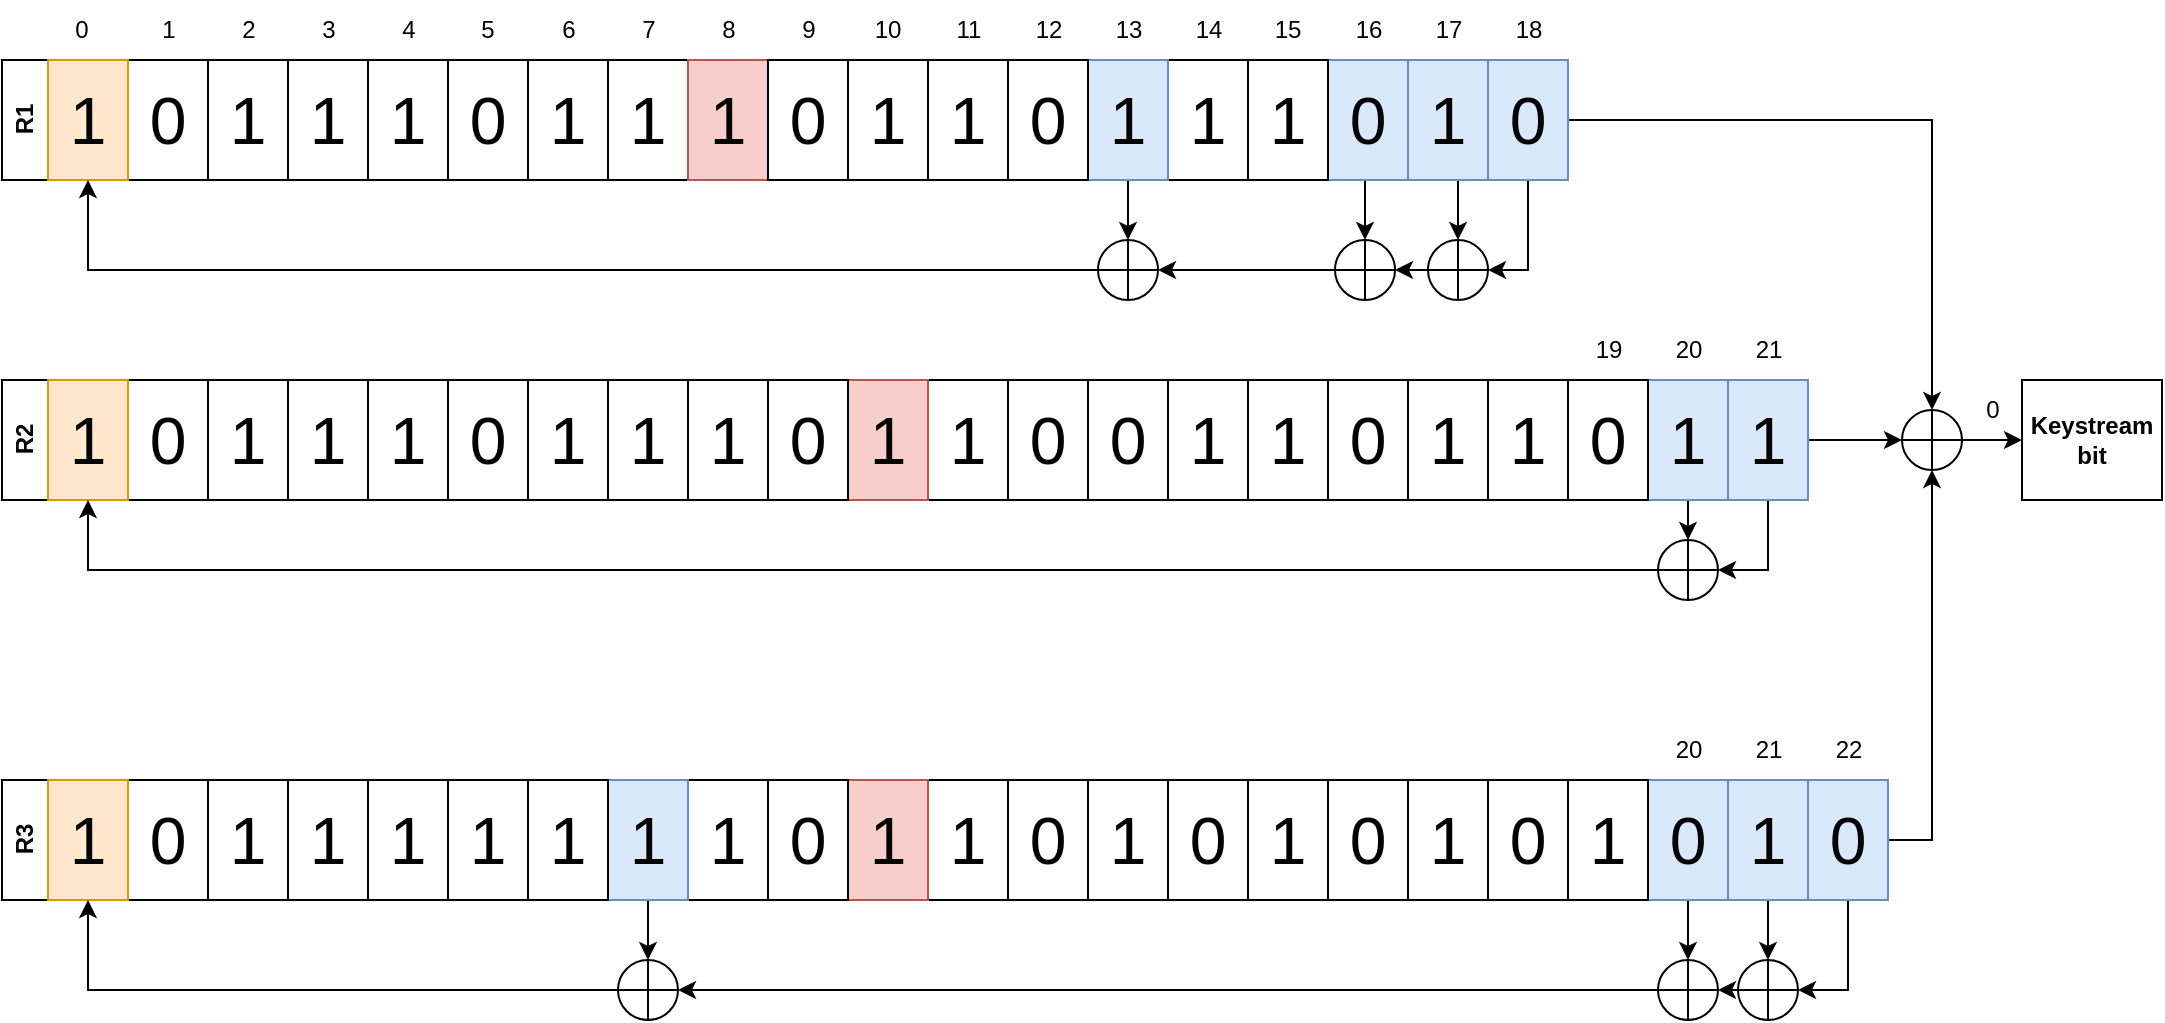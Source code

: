 <mxfile version="23.1.3" type="device">
  <diagram name="Stránka-1" id="olOWt7uCHdRaO86nPjoj">
    <mxGraphModel dx="1434" dy="759" grid="1" gridSize="10" guides="1" tooltips="1" connect="1" arrows="1" fold="1" page="1" pageScale="1" pageWidth="827" pageHeight="1169" math="0" shadow="0">
      <root>
        <mxCell id="0" />
        <mxCell id="1" parent="0" />
        <mxCell id="4GWG__iaIDDm-0D2_337-187" style="edgeStyle=orthogonalEdgeStyle;rounded=0;orthogonalLoop=1;jettySize=auto;html=1;exitX=1;exitY=0.5;exitDx=0;exitDy=0;entryX=0;entryY=0.5;entryDx=0;entryDy=0;" parent="1" source="4GWG__iaIDDm-0D2_337-28" target="4GWG__iaIDDm-0D2_337-184" edge="1">
          <mxGeometry relative="1" as="geometry" />
        </mxCell>
        <mxCell id="4GWG__iaIDDm-0D2_337-28" value="R2" style="swimlane;horizontal=0;whiteSpace=wrap;html=1;container=0;" parent="1" vertex="1">
          <mxGeometry x="180" y="550" width="900" height="60" as="geometry" />
        </mxCell>
        <mxCell id="4GWG__iaIDDm-0D2_337-46" value="0" style="rounded=0;whiteSpace=wrap;html=1;fontSize=33;container=0;" parent="1" vertex="1">
          <mxGeometry x="243" y="550" width="40" height="60" as="geometry" />
        </mxCell>
        <mxCell id="4GWG__iaIDDm-0D2_337-47" value="1" style="rounded=0;whiteSpace=wrap;html=1;fontSize=33;container=0;" parent="1" vertex="1">
          <mxGeometry x="283" y="550" width="40" height="60" as="geometry" />
        </mxCell>
        <mxCell id="4GWG__iaIDDm-0D2_337-186" style="edgeStyle=orthogonalEdgeStyle;rounded=0;orthogonalLoop=1;jettySize=auto;html=1;exitX=1;exitY=0.5;exitDx=0;exitDy=0;entryX=0.5;entryY=1;entryDx=0;entryDy=0;" parent="1" source="4GWG__iaIDDm-0D2_337-74" target="4GWG__iaIDDm-0D2_337-184" edge="1">
          <mxGeometry relative="1" as="geometry" />
        </mxCell>
        <mxCell id="4GWG__iaIDDm-0D2_337-74" value="R3" style="swimlane;horizontal=0;whiteSpace=wrap;html=1;container=0;" parent="1" vertex="1">
          <mxGeometry x="180" y="750" width="943" height="60" as="geometry" />
        </mxCell>
        <mxCell id="4GWG__iaIDDm-0D2_337-92" value="0" style="rounded=0;whiteSpace=wrap;html=1;fontSize=33;container=0;" parent="1" vertex="1">
          <mxGeometry x="243" y="750" width="40" height="60" as="geometry" />
        </mxCell>
        <mxCell id="4GWG__iaIDDm-0D2_337-93" value="1" style="rounded=0;whiteSpace=wrap;html=1;fontSize=33;container=0;" parent="1" vertex="1">
          <mxGeometry x="283" y="750" width="40" height="60" as="geometry" />
        </mxCell>
        <mxCell id="4GWG__iaIDDm-0D2_337-75" value="1" style="rounded=0;whiteSpace=wrap;html=1;fontSize=33;container=0;fillColor=#ffe6cc;strokeColor=#d79b00;" parent="1" vertex="1">
          <mxGeometry x="203" y="750" width="40" height="60" as="geometry" />
        </mxCell>
        <mxCell id="4GWG__iaIDDm-0D2_337-76" value="1" style="rounded=0;whiteSpace=wrap;html=1;fontSize=33;container=0;" parent="1" vertex="1">
          <mxGeometry x="323" y="750" width="40" height="60" as="geometry" />
        </mxCell>
        <mxCell id="4GWG__iaIDDm-0D2_337-77" value="1" style="rounded=0;whiteSpace=wrap;html=1;fontSize=33;container=0;" parent="1" vertex="1">
          <mxGeometry x="363" y="750" width="40" height="60" as="geometry" />
        </mxCell>
        <mxCell id="4GWG__iaIDDm-0D2_337-175" style="edgeStyle=orthogonalEdgeStyle;rounded=0;orthogonalLoop=1;jettySize=auto;html=1;exitX=0.5;exitY=1;exitDx=0;exitDy=0;entryX=0.5;entryY=0;entryDx=0;entryDy=0;" parent="1" source="4GWG__iaIDDm-0D2_337-78" target="4GWG__iaIDDm-0D2_337-172" edge="1">
          <mxGeometry relative="1" as="geometry" />
        </mxCell>
        <mxCell id="4GWG__iaIDDm-0D2_337-78" value="1" style="rounded=0;whiteSpace=wrap;html=1;fontSize=33;container=0;fillColor=#dae8fc;strokeColor=#6c8ebf;" parent="1" vertex="1">
          <mxGeometry x="483" y="750" width="40" height="60" as="geometry" />
        </mxCell>
        <mxCell id="4GWG__iaIDDm-0D2_337-79" value="1" style="rounded=0;whiteSpace=wrap;html=1;fontSize=33;container=0;" parent="1" vertex="1">
          <mxGeometry x="443" y="750" width="40" height="60" as="geometry" />
        </mxCell>
        <mxCell id="4GWG__iaIDDm-0D2_337-80" value="1" style="rounded=0;whiteSpace=wrap;html=1;fontSize=33;container=0;" parent="1" vertex="1">
          <mxGeometry x="403" y="750" width="40" height="60" as="geometry" />
        </mxCell>
        <mxCell id="4GWG__iaIDDm-0D2_337-81" value="1" style="rounded=0;whiteSpace=wrap;html=1;fontSize=33;container=0;fillColor=none;strokeColor=none;" parent="1" vertex="1">
          <mxGeometry x="523" y="750" width="40" height="60" as="geometry" />
        </mxCell>
        <mxCell id="4GWG__iaIDDm-0D2_337-82" value="1" style="rounded=0;whiteSpace=wrap;html=1;fontSize=33;container=0;" parent="1" vertex="1">
          <mxGeometry x="643" y="750" width="40" height="60" as="geometry" />
        </mxCell>
        <mxCell id="4GWG__iaIDDm-0D2_337-83" value="1" style="rounded=0;whiteSpace=wrap;html=1;fontSize=33;container=0;fillColor=#f8cecc;strokeColor=#b85450;" parent="1" vertex="1">
          <mxGeometry x="603" y="750" width="40" height="60" as="geometry" />
        </mxCell>
        <mxCell id="4GWG__iaIDDm-0D2_337-84" value="0" style="rounded=0;whiteSpace=wrap;html=1;fontSize=33;container=0;" parent="1" vertex="1">
          <mxGeometry x="563" y="750" width="40" height="60" as="geometry" />
        </mxCell>
        <mxCell id="4GWG__iaIDDm-0D2_337-85" value="0" style="rounded=0;whiteSpace=wrap;html=1;fontSize=33;container=0;" parent="1" vertex="1">
          <mxGeometry x="923" y="750" width="40" height="60" as="geometry" />
        </mxCell>
        <mxCell id="4GWG__iaIDDm-0D2_337-86" value="1" style="rounded=0;whiteSpace=wrap;html=1;fontSize=33;container=0;" parent="1" vertex="1">
          <mxGeometry x="883" y="750" width="40" height="60" as="geometry" />
        </mxCell>
        <mxCell id="4GWG__iaIDDm-0D2_337-87" value="0" style="rounded=0;whiteSpace=wrap;html=1;fontSize=33;container=0;" parent="1" vertex="1">
          <mxGeometry x="843" y="750" width="40" height="60" as="geometry" />
        </mxCell>
        <mxCell id="4GWG__iaIDDm-0D2_337-88" value="1" style="rounded=0;whiteSpace=wrap;html=1;fontSize=33;container=0;" parent="1" vertex="1">
          <mxGeometry x="803" y="750" width="40" height="60" as="geometry" />
        </mxCell>
        <mxCell id="4GWG__iaIDDm-0D2_337-89" value="0" style="rounded=0;whiteSpace=wrap;html=1;fontSize=33;container=0;" parent="1" vertex="1">
          <mxGeometry x="763" y="750" width="40" height="60" as="geometry" />
        </mxCell>
        <mxCell id="4GWG__iaIDDm-0D2_337-90" value="1" style="rounded=0;whiteSpace=wrap;html=1;fontSize=33;container=0;" parent="1" vertex="1">
          <mxGeometry x="723" y="750" width="40" height="60" as="geometry" />
        </mxCell>
        <mxCell id="4GWG__iaIDDm-0D2_337-91" value="0" style="rounded=0;whiteSpace=wrap;html=1;fontSize=33;container=0;" parent="1" vertex="1">
          <mxGeometry x="683" y="750" width="40" height="60" as="geometry" />
        </mxCell>
        <mxCell id="4GWG__iaIDDm-0D2_337-188" style="edgeStyle=orthogonalEdgeStyle;rounded=0;orthogonalLoop=1;jettySize=auto;html=1;exitX=1;exitY=0.5;exitDx=0;exitDy=0;entryX=0.5;entryY=0;entryDx=0;entryDy=0;" parent="1" source="4GWG__iaIDDm-0D2_337-5" target="4GWG__iaIDDm-0D2_337-184" edge="1">
          <mxGeometry relative="1" as="geometry" />
        </mxCell>
        <mxCell id="4GWG__iaIDDm-0D2_337-5" value="R1" style="swimlane;horizontal=0;whiteSpace=wrap;html=1;container=0;" parent="1" vertex="1">
          <mxGeometry x="180" y="390" width="780" height="60" as="geometry" />
        </mxCell>
        <mxCell id="4GWG__iaIDDm-0D2_337-10" value="0" style="rounded=0;whiteSpace=wrap;html=1;fontSize=33;container=0;" parent="1" vertex="1">
          <mxGeometry x="243" y="390" width="40" height="60" as="geometry" />
        </mxCell>
        <mxCell id="4GWG__iaIDDm-0D2_337-11" value="1" style="rounded=0;whiteSpace=wrap;html=1;fontSize=33;container=0;" parent="1" vertex="1">
          <mxGeometry x="283" y="390" width="40" height="60" as="geometry" />
        </mxCell>
        <mxCell id="4GWG__iaIDDm-0D2_337-9" value="1" style="rounded=0;whiteSpace=wrap;html=1;fontSize=33;container=0;fillColor=#ffe6cc;strokeColor=#d79b00;" parent="1" vertex="1">
          <mxGeometry x="203" y="390" width="40" height="60" as="geometry" />
        </mxCell>
        <mxCell id="4GWG__iaIDDm-0D2_337-12" value="1" style="rounded=0;whiteSpace=wrap;html=1;fontSize=33;container=0;" parent="1" vertex="1">
          <mxGeometry x="323" y="390" width="40" height="60" as="geometry" />
        </mxCell>
        <mxCell id="4GWG__iaIDDm-0D2_337-13" value="1" style="rounded=0;whiteSpace=wrap;html=1;fontSize=33;container=0;" parent="1" vertex="1">
          <mxGeometry x="363" y="390" width="40" height="60" as="geometry" />
        </mxCell>
        <mxCell id="4GWG__iaIDDm-0D2_337-14" value="1" style="rounded=0;whiteSpace=wrap;html=1;fontSize=33;container=0;" parent="1" vertex="1">
          <mxGeometry x="483" y="390" width="40" height="60" as="geometry" />
        </mxCell>
        <mxCell id="4GWG__iaIDDm-0D2_337-15" value="1" style="rounded=0;whiteSpace=wrap;html=1;fontSize=33;container=0;" parent="1" vertex="1">
          <mxGeometry x="443" y="390" width="40" height="60" as="geometry" />
        </mxCell>
        <mxCell id="4GWG__iaIDDm-0D2_337-16" value="0" style="rounded=0;whiteSpace=wrap;html=1;fontSize=33;container=0;" parent="1" vertex="1">
          <mxGeometry x="403" y="390" width="40" height="60" as="geometry" />
        </mxCell>
        <mxCell id="4GWG__iaIDDm-0D2_337-17" value="1" style="rounded=0;whiteSpace=wrap;html=1;fontSize=33;container=0;fillColor=#f8cecc;strokeColor=#b85450;" parent="1" vertex="1">
          <mxGeometry x="523" y="390" width="40" height="60" as="geometry" />
        </mxCell>
        <mxCell id="4GWG__iaIDDm-0D2_337-18" value="1" style="rounded=0;whiteSpace=wrap;html=1;fontSize=33;container=0;" parent="1" vertex="1">
          <mxGeometry x="643" y="390" width="40" height="60" as="geometry" />
        </mxCell>
        <mxCell id="4GWG__iaIDDm-0D2_337-19" value="1" style="rounded=0;whiteSpace=wrap;html=1;fontSize=33;fillColor=none;strokeColor=default;container=0;" parent="1" vertex="1">
          <mxGeometry x="603" y="390" width="40" height="60" as="geometry" />
        </mxCell>
        <mxCell id="4GWG__iaIDDm-0D2_337-20" value="0" style="rounded=0;whiteSpace=wrap;html=1;fontSize=33;container=0;" parent="1" vertex="1">
          <mxGeometry x="563" y="390" width="40" height="60" as="geometry" />
        </mxCell>
        <mxCell id="4GWG__iaIDDm-0D2_337-159" style="edgeStyle=orthogonalEdgeStyle;rounded=0;orthogonalLoop=1;jettySize=auto;html=1;exitX=0.5;exitY=1;exitDx=0;exitDy=0;entryX=1;entryY=0.5;entryDx=0;entryDy=0;" parent="1" source="4GWG__iaIDDm-0D2_337-21" target="4GWG__iaIDDm-0D2_337-154" edge="1">
          <mxGeometry relative="1" as="geometry">
            <Array as="points">
              <mxPoint x="943" y="495" />
            </Array>
          </mxGeometry>
        </mxCell>
        <mxCell id="4GWG__iaIDDm-0D2_337-21" value="0" style="rounded=0;whiteSpace=wrap;html=1;fontSize=33;container=0;fillColor=#dae8fc;strokeColor=#6c8ebf;" parent="1" vertex="1">
          <mxGeometry x="923" y="390" width="40" height="60" as="geometry" />
        </mxCell>
        <mxCell id="4GWG__iaIDDm-0D2_337-158" style="edgeStyle=orthogonalEdgeStyle;rounded=0;orthogonalLoop=1;jettySize=auto;html=1;exitX=0.5;exitY=1;exitDx=0;exitDy=0;entryX=0.5;entryY=0;entryDx=0;entryDy=0;" parent="1" source="4GWG__iaIDDm-0D2_337-22" target="4GWG__iaIDDm-0D2_337-154" edge="1">
          <mxGeometry relative="1" as="geometry" />
        </mxCell>
        <mxCell id="4GWG__iaIDDm-0D2_337-22" value="1" style="rounded=0;whiteSpace=wrap;html=1;fontSize=33;container=0;fillColor=#dae8fc;strokeColor=#6c8ebf;" parent="1" vertex="1">
          <mxGeometry x="883" y="390" width="40" height="60" as="geometry" />
        </mxCell>
        <mxCell id="4GWG__iaIDDm-0D2_337-183" style="edgeStyle=orthogonalEdgeStyle;rounded=0;orthogonalLoop=1;jettySize=auto;html=1;exitX=0.5;exitY=1;exitDx=0;exitDy=0;entryX=0.5;entryY=0;entryDx=0;entryDy=0;" parent="1" source="4GWG__iaIDDm-0D2_337-23" target="4GWG__iaIDDm-0D2_337-155" edge="1">
          <mxGeometry relative="1" as="geometry" />
        </mxCell>
        <mxCell id="4GWG__iaIDDm-0D2_337-23" value="0" style="rounded=0;whiteSpace=wrap;html=1;fontSize=33;container=0;fillColor=#dae8fc;strokeColor=#6c8ebf;" parent="1" vertex="1">
          <mxGeometry x="843" y="390" width="40" height="60" as="geometry" />
        </mxCell>
        <mxCell id="4GWG__iaIDDm-0D2_337-24" value="1" style="rounded=0;whiteSpace=wrap;html=1;fontSize=33;container=0;" parent="1" vertex="1">
          <mxGeometry x="803" y="390" width="40" height="60" as="geometry" />
        </mxCell>
        <mxCell id="4GWG__iaIDDm-0D2_337-25" value="1" style="rounded=0;whiteSpace=wrap;html=1;fontSize=33;container=0;" parent="1" vertex="1">
          <mxGeometry x="763" y="390" width="40" height="60" as="geometry" />
        </mxCell>
        <mxCell id="4GWG__iaIDDm-0D2_337-182" style="edgeStyle=orthogonalEdgeStyle;rounded=0;orthogonalLoop=1;jettySize=auto;html=1;exitX=0.5;exitY=1;exitDx=0;exitDy=0;entryX=0.5;entryY=0;entryDx=0;entryDy=0;" parent="1" source="4GWG__iaIDDm-0D2_337-26" target="4GWG__iaIDDm-0D2_337-153" edge="1">
          <mxGeometry relative="1" as="geometry" />
        </mxCell>
        <mxCell id="4GWG__iaIDDm-0D2_337-26" value="1" style="rounded=0;whiteSpace=wrap;html=1;fontSize=33;container=0;fillColor=#dae8fc;strokeColor=#6c8ebf;" parent="1" vertex="1">
          <mxGeometry x="723" y="390" width="40" height="60" as="geometry" />
        </mxCell>
        <mxCell id="4GWG__iaIDDm-0D2_337-27" value="0" style="rounded=0;whiteSpace=wrap;html=1;fontSize=33;container=0;" parent="1" vertex="1">
          <mxGeometry x="683" y="390" width="40" height="60" as="geometry" />
        </mxCell>
        <mxCell id="4GWG__iaIDDm-0D2_337-29" value="1" style="rounded=0;whiteSpace=wrap;html=1;fontSize=33;container=0;fillColor=#ffe6cc;strokeColor=#d79b00;" parent="1" vertex="1">
          <mxGeometry x="203" y="550" width="40" height="60" as="geometry" />
        </mxCell>
        <mxCell id="4GWG__iaIDDm-0D2_337-30" value="1" style="rounded=0;whiteSpace=wrap;html=1;fontSize=33;container=0;" parent="1" vertex="1">
          <mxGeometry x="323" y="550" width="40" height="60" as="geometry" />
        </mxCell>
        <mxCell id="4GWG__iaIDDm-0D2_337-31" value="1" style="rounded=0;whiteSpace=wrap;html=1;fontSize=33;container=0;" parent="1" vertex="1">
          <mxGeometry x="363" y="550" width="40" height="60" as="geometry" />
        </mxCell>
        <mxCell id="4GWG__iaIDDm-0D2_337-32" value="1" style="rounded=0;whiteSpace=wrap;html=1;fontSize=33;container=0;" parent="1" vertex="1">
          <mxGeometry x="483" y="550" width="40" height="60" as="geometry" />
        </mxCell>
        <mxCell id="4GWG__iaIDDm-0D2_337-33" value="1" style="rounded=0;whiteSpace=wrap;html=1;fontSize=33;container=0;" parent="1" vertex="1">
          <mxGeometry x="443" y="550" width="40" height="60" as="geometry" />
        </mxCell>
        <mxCell id="4GWG__iaIDDm-0D2_337-34" value="0" style="rounded=0;whiteSpace=wrap;html=1;fontSize=33;container=0;" parent="1" vertex="1">
          <mxGeometry x="403" y="550" width="40" height="60" as="geometry" />
        </mxCell>
        <mxCell id="4GWG__iaIDDm-0D2_337-35" value="1" style="rounded=0;whiteSpace=wrap;html=1;fontSize=33;fillColor=none;strokeColor=none;container=0;" parent="1" vertex="1">
          <mxGeometry x="523" y="550" width="40" height="60" as="geometry" />
        </mxCell>
        <mxCell id="4GWG__iaIDDm-0D2_337-36" value="1" style="rounded=0;whiteSpace=wrap;html=1;fontSize=33;container=0;" parent="1" vertex="1">
          <mxGeometry x="643" y="550" width="40" height="60" as="geometry" />
        </mxCell>
        <mxCell id="4GWG__iaIDDm-0D2_337-37" value="1" style="rounded=0;whiteSpace=wrap;html=1;fontSize=33;container=0;fillColor=#f8cecc;strokeColor=#b85450;" parent="1" vertex="1">
          <mxGeometry x="603" y="550" width="40" height="60" as="geometry" />
        </mxCell>
        <mxCell id="4GWG__iaIDDm-0D2_337-38" value="0" style="rounded=0;whiteSpace=wrap;html=1;fontSize=33;container=0;" parent="1" vertex="1">
          <mxGeometry x="563" y="550" width="40" height="60" as="geometry" />
        </mxCell>
        <mxCell id="4GWG__iaIDDm-0D2_337-39" value="1" style="rounded=0;whiteSpace=wrap;html=1;fontSize=33;container=0;" parent="1" vertex="1">
          <mxGeometry x="923" y="550" width="40" height="60" as="geometry" />
        </mxCell>
        <mxCell id="4GWG__iaIDDm-0D2_337-40" value="1" style="rounded=0;whiteSpace=wrap;html=1;fontSize=33;container=0;" parent="1" vertex="1">
          <mxGeometry x="883" y="550" width="40" height="60" as="geometry" />
        </mxCell>
        <mxCell id="4GWG__iaIDDm-0D2_337-41" value="0" style="rounded=0;whiteSpace=wrap;html=1;fontSize=33;container=0;" parent="1" vertex="1">
          <mxGeometry x="843" y="550" width="40" height="60" as="geometry" />
        </mxCell>
        <mxCell id="4GWG__iaIDDm-0D2_337-42" value="1" style="rounded=0;whiteSpace=wrap;html=1;fontSize=33;container=0;" parent="1" vertex="1">
          <mxGeometry x="803" y="550" width="40" height="60" as="geometry" />
        </mxCell>
        <mxCell id="4GWG__iaIDDm-0D2_337-43" value="1" style="rounded=0;whiteSpace=wrap;html=1;fontSize=33;container=0;" parent="1" vertex="1">
          <mxGeometry x="763" y="550" width="40" height="60" as="geometry" />
        </mxCell>
        <mxCell id="4GWG__iaIDDm-0D2_337-44" value="0" style="rounded=0;whiteSpace=wrap;html=1;fontSize=33;container=0;" parent="1" vertex="1">
          <mxGeometry x="723" y="550" width="40" height="60" as="geometry" />
        </mxCell>
        <mxCell id="4GWG__iaIDDm-0D2_337-45" value="0" style="rounded=0;whiteSpace=wrap;html=1;fontSize=33;container=0;" parent="1" vertex="1">
          <mxGeometry x="683" y="550" width="40" height="60" as="geometry" />
        </mxCell>
        <mxCell id="4GWG__iaIDDm-0D2_337-163" style="edgeStyle=orthogonalEdgeStyle;rounded=0;orthogonalLoop=1;jettySize=auto;html=1;exitX=0.5;exitY=1;exitDx=0;exitDy=0;entryX=1;entryY=0.5;entryDx=0;entryDy=0;" parent="1" source="4GWG__iaIDDm-0D2_337-119" target="4GWG__iaIDDm-0D2_337-161" edge="1">
          <mxGeometry relative="1" as="geometry" />
        </mxCell>
        <mxCell id="4GWG__iaIDDm-0D2_337-119" value="1" style="rounded=0;whiteSpace=wrap;html=1;fontSize=33;container=0;fillColor=#dae8fc;strokeColor=#6c8ebf;" parent="1" vertex="1">
          <mxGeometry x="1043" y="550" width="40" height="60" as="geometry" />
        </mxCell>
        <mxCell id="4GWG__iaIDDm-0D2_337-162" style="edgeStyle=orthogonalEdgeStyle;rounded=0;orthogonalLoop=1;jettySize=auto;html=1;exitX=0.5;exitY=1;exitDx=0;exitDy=0;entryX=0.5;entryY=0;entryDx=0;entryDy=0;" parent="1" source="4GWG__iaIDDm-0D2_337-118" target="4GWG__iaIDDm-0D2_337-161" edge="1">
          <mxGeometry relative="1" as="geometry" />
        </mxCell>
        <mxCell id="4GWG__iaIDDm-0D2_337-118" value="1" style="rounded=0;whiteSpace=wrap;html=1;fontSize=33;container=0;fillColor=#dae8fc;strokeColor=#6c8ebf;" parent="1" vertex="1">
          <mxGeometry x="1003" y="550" width="40" height="60" as="geometry" />
        </mxCell>
        <mxCell id="4GWG__iaIDDm-0D2_337-120" value="0" style="rounded=0;whiteSpace=wrap;html=1;fontSize=33;container=0;" parent="1" vertex="1">
          <mxGeometry x="963" y="550" width="40" height="60" as="geometry" />
        </mxCell>
        <mxCell id="4GWG__iaIDDm-0D2_337-170" value="" style="edgeStyle=orthogonalEdgeStyle;rounded=0;orthogonalLoop=1;jettySize=auto;html=1;" parent="1" source="4GWG__iaIDDm-0D2_337-121" target="4GWG__iaIDDm-0D2_337-168" edge="1">
          <mxGeometry relative="1" as="geometry" />
        </mxCell>
        <mxCell id="4GWG__iaIDDm-0D2_337-121" value="0" style="rounded=0;whiteSpace=wrap;html=1;fontSize=33;container=0;fillColor=#dae8fc;strokeColor=#6c8ebf;" parent="1" vertex="1">
          <mxGeometry x="1003" y="750" width="40" height="60" as="geometry" />
        </mxCell>
        <mxCell id="4GWG__iaIDDm-0D2_337-122" value="1" style="rounded=0;whiteSpace=wrap;html=1;fontSize=33;container=0;" parent="1" vertex="1">
          <mxGeometry x="963" y="750" width="40" height="60" as="geometry" />
        </mxCell>
        <mxCell id="4GWG__iaIDDm-0D2_337-167" style="edgeStyle=orthogonalEdgeStyle;rounded=0;orthogonalLoop=1;jettySize=auto;html=1;exitX=0.5;exitY=1;exitDx=0;exitDy=0;entryX=0.5;entryY=0;entryDx=0;entryDy=0;" parent="1" source="4GWG__iaIDDm-0D2_337-123" target="4GWG__iaIDDm-0D2_337-165" edge="1">
          <mxGeometry relative="1" as="geometry" />
        </mxCell>
        <mxCell id="4GWG__iaIDDm-0D2_337-123" value="1" style="rounded=0;whiteSpace=wrap;html=1;fontSize=33;container=0;fillColor=#dae8fc;strokeColor=#6c8ebf;" parent="1" vertex="1">
          <mxGeometry x="1043" y="750" width="40" height="60" as="geometry" />
        </mxCell>
        <mxCell id="4GWG__iaIDDm-0D2_337-185" style="edgeStyle=orthogonalEdgeStyle;rounded=0;orthogonalLoop=1;jettySize=auto;html=1;exitX=0.5;exitY=1;exitDx=0;exitDy=0;entryX=1;entryY=0.5;entryDx=0;entryDy=0;" parent="1" source="4GWG__iaIDDm-0D2_337-124" target="4GWG__iaIDDm-0D2_337-165" edge="1">
          <mxGeometry relative="1" as="geometry" />
        </mxCell>
        <mxCell id="4GWG__iaIDDm-0D2_337-124" value="0" style="rounded=0;whiteSpace=wrap;html=1;fontSize=33;container=0;fillColor=#dae8fc;strokeColor=#6c8ebf;" parent="1" vertex="1">
          <mxGeometry x="1083" y="750" width="40" height="60" as="geometry" />
        </mxCell>
        <mxCell id="4GWG__iaIDDm-0D2_337-128" value="0" style="text;html=1;strokeColor=none;fillColor=none;align=center;verticalAlign=middle;whiteSpace=wrap;rounded=0;flipH=0;flipV=0;rotation=0;" parent="1" vertex="1">
          <mxGeometry x="210.25" y="360" width="20" height="30" as="geometry" />
        </mxCell>
        <mxCell id="4GWG__iaIDDm-0D2_337-129" value="1" style="text;html=1;strokeColor=none;fillColor=none;align=center;verticalAlign=middle;whiteSpace=wrap;rounded=0;flipH=0;flipV=0;rotation=0;" parent="1" vertex="1">
          <mxGeometry x="246.5" y="360" width="33" height="30" as="geometry" />
        </mxCell>
        <mxCell id="4GWG__iaIDDm-0D2_337-131" value="2" style="text;html=1;strokeColor=none;fillColor=none;align=center;verticalAlign=middle;whiteSpace=wrap;rounded=0;flipH=0;flipV=0;rotation=0;" parent="1" vertex="1">
          <mxGeometry x="286.5" y="360" width="33" height="30" as="geometry" />
        </mxCell>
        <mxCell id="4GWG__iaIDDm-0D2_337-132" value="3" style="text;html=1;strokeColor=none;fillColor=none;align=center;verticalAlign=middle;whiteSpace=wrap;rounded=0;flipH=0;flipV=0;rotation=0;" parent="1" vertex="1">
          <mxGeometry x="326.5" y="360" width="33" height="30" as="geometry" />
        </mxCell>
        <mxCell id="4GWG__iaIDDm-0D2_337-133" value="4" style="text;html=1;strokeColor=none;fillColor=none;align=center;verticalAlign=middle;whiteSpace=wrap;rounded=0;flipH=0;flipV=0;rotation=0;" parent="1" vertex="1">
          <mxGeometry x="366.5" y="360" width="33" height="30" as="geometry" />
        </mxCell>
        <mxCell id="4GWG__iaIDDm-0D2_337-134" value="5" style="text;html=1;strokeColor=none;fillColor=none;align=center;verticalAlign=middle;whiteSpace=wrap;rounded=0;flipH=0;flipV=0;rotation=0;" parent="1" vertex="1">
          <mxGeometry x="413" y="360" width="20" height="30" as="geometry" />
        </mxCell>
        <mxCell id="4GWG__iaIDDm-0D2_337-135" value="6" style="text;html=1;strokeColor=none;fillColor=none;align=center;verticalAlign=middle;whiteSpace=wrap;rounded=0;flipH=0;flipV=0;rotation=0;" parent="1" vertex="1">
          <mxGeometry x="446.5" y="360" width="33" height="30" as="geometry" />
        </mxCell>
        <mxCell id="4GWG__iaIDDm-0D2_337-136" value="7" style="text;html=1;strokeColor=none;fillColor=none;align=center;verticalAlign=middle;whiteSpace=wrap;rounded=0;flipH=0;flipV=0;rotation=0;" parent="1" vertex="1">
          <mxGeometry x="486.5" y="360" width="33" height="30" as="geometry" />
        </mxCell>
        <mxCell id="4GWG__iaIDDm-0D2_337-137" value="8" style="text;html=1;strokeColor=none;fillColor=none;align=center;verticalAlign=middle;whiteSpace=wrap;rounded=0;flipH=0;flipV=0;rotation=0;" parent="1" vertex="1">
          <mxGeometry x="526.5" y="360" width="33" height="30" as="geometry" />
        </mxCell>
        <mxCell id="4GWG__iaIDDm-0D2_337-138" value="9" style="text;html=1;strokeColor=none;fillColor=none;align=center;verticalAlign=middle;whiteSpace=wrap;rounded=0;flipH=0;flipV=0;rotation=0;" parent="1" vertex="1">
          <mxGeometry x="566.5" y="360" width="33" height="30" as="geometry" />
        </mxCell>
        <mxCell id="4GWG__iaIDDm-0D2_337-139" value="10" style="text;html=1;strokeColor=none;fillColor=none;align=center;verticalAlign=middle;whiteSpace=wrap;rounded=0;flipH=0;flipV=0;rotation=0;" parent="1" vertex="1">
          <mxGeometry x="613" y="360" width="20" height="30" as="geometry" />
        </mxCell>
        <mxCell id="4GWG__iaIDDm-0D2_337-140" value="11" style="text;html=1;strokeColor=none;fillColor=none;align=center;verticalAlign=middle;whiteSpace=wrap;rounded=0;flipH=0;flipV=0;rotation=0;" parent="1" vertex="1">
          <mxGeometry x="646.5" y="360" width="33" height="30" as="geometry" />
        </mxCell>
        <mxCell id="4GWG__iaIDDm-0D2_337-141" value="12" style="text;html=1;strokeColor=none;fillColor=none;align=center;verticalAlign=middle;whiteSpace=wrap;rounded=0;flipH=0;flipV=0;rotation=0;" parent="1" vertex="1">
          <mxGeometry x="686.5" y="360" width="33" height="30" as="geometry" />
        </mxCell>
        <mxCell id="4GWG__iaIDDm-0D2_337-142" value="13" style="text;html=1;strokeColor=none;fillColor=none;align=center;verticalAlign=middle;whiteSpace=wrap;rounded=0;flipH=0;flipV=0;rotation=0;" parent="1" vertex="1">
          <mxGeometry x="726.5" y="360" width="33" height="30" as="geometry" />
        </mxCell>
        <mxCell id="4GWG__iaIDDm-0D2_337-143" value="14" style="text;html=1;strokeColor=none;fillColor=none;align=center;verticalAlign=middle;whiteSpace=wrap;rounded=0;flipH=0;flipV=0;rotation=0;" parent="1" vertex="1">
          <mxGeometry x="766.5" y="360" width="33" height="30" as="geometry" />
        </mxCell>
        <mxCell id="4GWG__iaIDDm-0D2_337-144" value="15" style="text;html=1;strokeColor=none;fillColor=none;align=center;verticalAlign=middle;whiteSpace=wrap;rounded=0;flipH=0;flipV=0;rotation=0;" parent="1" vertex="1">
          <mxGeometry x="813" y="360" width="20" height="30" as="geometry" />
        </mxCell>
        <mxCell id="4GWG__iaIDDm-0D2_337-145" value="16" style="text;html=1;strokeColor=none;fillColor=none;align=center;verticalAlign=middle;whiteSpace=wrap;rounded=0;flipH=0;flipV=0;rotation=0;" parent="1" vertex="1">
          <mxGeometry x="846.5" y="360" width="33" height="30" as="geometry" />
        </mxCell>
        <mxCell id="4GWG__iaIDDm-0D2_337-146" value="17" style="text;html=1;strokeColor=none;fillColor=none;align=center;verticalAlign=middle;whiteSpace=wrap;rounded=0;flipH=0;flipV=0;rotation=0;" parent="1" vertex="1">
          <mxGeometry x="886.5" y="360" width="33" height="30" as="geometry" />
        </mxCell>
        <mxCell id="4GWG__iaIDDm-0D2_337-147" value="18" style="text;html=1;strokeColor=none;fillColor=none;align=center;verticalAlign=middle;whiteSpace=wrap;rounded=0;flipH=0;flipV=0;rotation=0;" parent="1" vertex="1">
          <mxGeometry x="927" y="360" width="33" height="30" as="geometry" />
        </mxCell>
        <mxCell id="4GWG__iaIDDm-0D2_337-160" style="edgeStyle=orthogonalEdgeStyle;rounded=0;orthogonalLoop=1;jettySize=auto;html=1;exitX=0;exitY=0.5;exitDx=0;exitDy=0;entryX=0.5;entryY=1;entryDx=0;entryDy=0;" parent="1" source="4GWG__iaIDDm-0D2_337-153" target="4GWG__iaIDDm-0D2_337-9" edge="1">
          <mxGeometry relative="1" as="geometry" />
        </mxCell>
        <mxCell id="4GWG__iaIDDm-0D2_337-153" value="" style="shape=orEllipse;perimeter=ellipsePerimeter;whiteSpace=wrap;html=1;backgroundOutline=1;" parent="1" vertex="1">
          <mxGeometry x="728" y="480" width="30" height="30" as="geometry" />
        </mxCell>
        <mxCell id="4GWG__iaIDDm-0D2_337-156" style="edgeStyle=orthogonalEdgeStyle;rounded=0;orthogonalLoop=1;jettySize=auto;html=1;exitX=0;exitY=0.5;exitDx=0;exitDy=0;entryX=1;entryY=0.5;entryDx=0;entryDy=0;" parent="1" source="4GWG__iaIDDm-0D2_337-154" target="4GWG__iaIDDm-0D2_337-155" edge="1">
          <mxGeometry relative="1" as="geometry" />
        </mxCell>
        <mxCell id="4GWG__iaIDDm-0D2_337-154" value="" style="shape=orEllipse;perimeter=ellipsePerimeter;whiteSpace=wrap;html=1;backgroundOutline=1;" parent="1" vertex="1">
          <mxGeometry x="893" y="480" width="30" height="30" as="geometry" />
        </mxCell>
        <mxCell id="4GWG__iaIDDm-0D2_337-157" style="edgeStyle=orthogonalEdgeStyle;rounded=0;orthogonalLoop=1;jettySize=auto;html=1;exitX=0;exitY=0.5;exitDx=0;exitDy=0;entryX=1;entryY=0.5;entryDx=0;entryDy=0;" parent="1" source="4GWG__iaIDDm-0D2_337-155" target="4GWG__iaIDDm-0D2_337-153" edge="1">
          <mxGeometry relative="1" as="geometry" />
        </mxCell>
        <mxCell id="4GWG__iaIDDm-0D2_337-155" value="" style="shape=orEllipse;perimeter=ellipsePerimeter;whiteSpace=wrap;html=1;backgroundOutline=1;" parent="1" vertex="1">
          <mxGeometry x="846.5" y="480" width="30" height="30" as="geometry" />
        </mxCell>
        <mxCell id="4GWG__iaIDDm-0D2_337-164" style="edgeStyle=orthogonalEdgeStyle;rounded=0;orthogonalLoop=1;jettySize=auto;html=1;exitX=0;exitY=0.5;exitDx=0;exitDy=0;entryX=0.5;entryY=1;entryDx=0;entryDy=0;" parent="1" source="4GWG__iaIDDm-0D2_337-161" target="4GWG__iaIDDm-0D2_337-29" edge="1">
          <mxGeometry relative="1" as="geometry" />
        </mxCell>
        <mxCell id="4GWG__iaIDDm-0D2_337-161" value="" style="shape=orEllipse;perimeter=ellipsePerimeter;whiteSpace=wrap;html=1;backgroundOutline=1;" parent="1" vertex="1">
          <mxGeometry x="1008" y="630" width="30" height="30" as="geometry" />
        </mxCell>
        <mxCell id="4GWG__iaIDDm-0D2_337-169" style="edgeStyle=orthogonalEdgeStyle;rounded=0;orthogonalLoop=1;jettySize=auto;html=1;exitX=0;exitY=0.5;exitDx=0;exitDy=0;entryX=1;entryY=0.5;entryDx=0;entryDy=0;" parent="1" source="4GWG__iaIDDm-0D2_337-165" target="4GWG__iaIDDm-0D2_337-168" edge="1">
          <mxGeometry relative="1" as="geometry" />
        </mxCell>
        <mxCell id="4GWG__iaIDDm-0D2_337-165" value="" style="shape=orEllipse;perimeter=ellipsePerimeter;whiteSpace=wrap;html=1;backgroundOutline=1;" parent="1" vertex="1">
          <mxGeometry x="1048" y="840" width="30" height="30" as="geometry" />
        </mxCell>
        <mxCell id="4GWG__iaIDDm-0D2_337-173" style="edgeStyle=orthogonalEdgeStyle;rounded=0;orthogonalLoop=1;jettySize=auto;html=1;exitX=0;exitY=0.5;exitDx=0;exitDy=0;entryX=1;entryY=0.5;entryDx=0;entryDy=0;" parent="1" source="4GWG__iaIDDm-0D2_337-168" target="4GWG__iaIDDm-0D2_337-172" edge="1">
          <mxGeometry relative="1" as="geometry" />
        </mxCell>
        <mxCell id="4GWG__iaIDDm-0D2_337-168" value="" style="shape=orEllipse;perimeter=ellipsePerimeter;whiteSpace=wrap;html=1;backgroundOutline=1;" parent="1" vertex="1">
          <mxGeometry x="1008" y="840" width="30" height="30" as="geometry" />
        </mxCell>
        <mxCell id="4GWG__iaIDDm-0D2_337-174" style="edgeStyle=orthogonalEdgeStyle;rounded=0;orthogonalLoop=1;jettySize=auto;html=1;exitX=0;exitY=0.5;exitDx=0;exitDy=0;" parent="1" source="4GWG__iaIDDm-0D2_337-172" target="4GWG__iaIDDm-0D2_337-75" edge="1">
          <mxGeometry relative="1" as="geometry" />
        </mxCell>
        <mxCell id="4GWG__iaIDDm-0D2_337-172" value="" style="shape=orEllipse;perimeter=ellipsePerimeter;whiteSpace=wrap;html=1;backgroundOutline=1;" parent="1" vertex="1">
          <mxGeometry x="488" y="840" width="30" height="30" as="geometry" />
        </mxCell>
        <mxCell id="4GWG__iaIDDm-0D2_337-176" value="19" style="text;html=1;strokeColor=none;fillColor=none;align=center;verticalAlign=middle;whiteSpace=wrap;rounded=0;flipH=0;flipV=0;rotation=0;" parent="1" vertex="1">
          <mxGeometry x="966.5" y="520" width="33" height="30" as="geometry" />
        </mxCell>
        <mxCell id="4GWG__iaIDDm-0D2_337-177" value="20" style="text;html=1;strokeColor=none;fillColor=none;align=center;verticalAlign=middle;whiteSpace=wrap;rounded=0;flipH=0;flipV=0;rotation=0;" parent="1" vertex="1">
          <mxGeometry x="1006.5" y="520" width="33" height="30" as="geometry" />
        </mxCell>
        <mxCell id="4GWG__iaIDDm-0D2_337-178" value="21" style="text;html=1;strokeColor=none;fillColor=none;align=center;verticalAlign=middle;whiteSpace=wrap;rounded=0;flipH=0;flipV=0;rotation=0;" parent="1" vertex="1">
          <mxGeometry x="1047" y="520" width="33" height="30" as="geometry" />
        </mxCell>
        <mxCell id="4GWG__iaIDDm-0D2_337-179" value="20" style="text;html=1;strokeColor=none;fillColor=none;align=center;verticalAlign=middle;whiteSpace=wrap;rounded=0;flipH=0;flipV=0;rotation=0;" parent="1" vertex="1">
          <mxGeometry x="1006.5" y="720" width="33" height="30" as="geometry" />
        </mxCell>
        <mxCell id="4GWG__iaIDDm-0D2_337-180" value="21" style="text;html=1;strokeColor=none;fillColor=none;align=center;verticalAlign=middle;whiteSpace=wrap;rounded=0;flipH=0;flipV=0;rotation=0;" parent="1" vertex="1">
          <mxGeometry x="1046.5" y="720" width="33" height="30" as="geometry" />
        </mxCell>
        <mxCell id="4GWG__iaIDDm-0D2_337-181" value="22" style="text;html=1;strokeColor=none;fillColor=none;align=center;verticalAlign=middle;whiteSpace=wrap;rounded=0;flipH=0;flipV=0;rotation=0;" parent="1" vertex="1">
          <mxGeometry x="1087" y="720" width="33" height="30" as="geometry" />
        </mxCell>
        <mxCell id="4GWG__iaIDDm-0D2_337-184" value="" style="shape=orEllipse;perimeter=ellipsePerimeter;whiteSpace=wrap;html=1;backgroundOutline=1;" parent="1" vertex="1">
          <mxGeometry x="1130" y="565" width="30" height="30" as="geometry" />
        </mxCell>
        <mxCell id="4GWG__iaIDDm-0D2_337-191" value="0" style="text;html=1;align=center;verticalAlign=middle;resizable=0;points=[];autosize=1;strokeColor=none;fillColor=none;" parent="1" vertex="1">
          <mxGeometry x="1160" y="550" width="30" height="30" as="geometry" />
        </mxCell>
        <mxCell id="cr2nz0RYrSeUJ0LZvwIB-1" value="" style="edgeStyle=orthogonalEdgeStyle;rounded=0;orthogonalLoop=1;jettySize=auto;html=1;exitX=1;exitY=0.5;exitDx=0;exitDy=0;" edge="1" parent="1" source="4GWG__iaIDDm-0D2_337-184" target="4GWG__iaIDDm-0D2_337-190">
          <mxGeometry relative="1" as="geometry">
            <mxPoint x="1310" y="579.667" as="targetPoint" />
            <mxPoint x="1160" y="580" as="sourcePoint" />
          </mxGeometry>
        </mxCell>
        <mxCell id="4GWG__iaIDDm-0D2_337-190" value="&lt;b&gt;Keystream bit&lt;/b&gt;" style="whiteSpace=wrap;html=1;" parent="1" vertex="1">
          <mxGeometry x="1190" y="550" width="70" height="60" as="geometry" />
        </mxCell>
      </root>
    </mxGraphModel>
  </diagram>
</mxfile>
